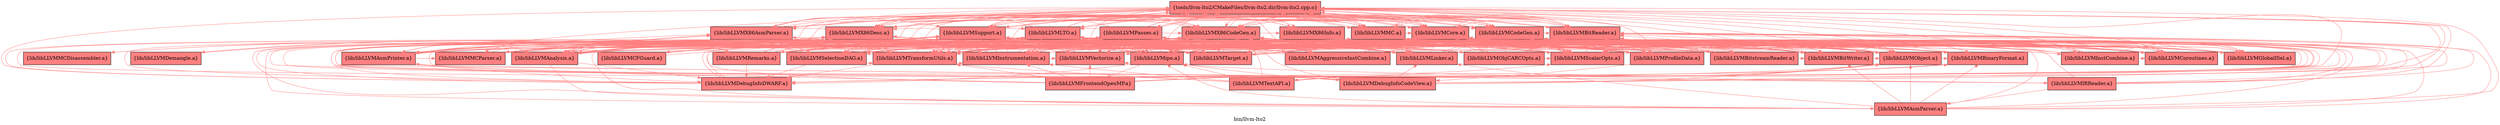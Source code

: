 digraph "bin/llvm-lto2" {
	label="bin/llvm-lto2";
	{ rank=same; Node0x5639d02b18d8;  }
	{ rank=same; Node0x5639d02b74b8; Node0x5639d02b6fb8; Node0x5639d02bbab8; Node0x5639d02bb5b8; Node0x5639d02bb0b8; Node0x5639d02babb8; Node0x5639d02ba6b8; Node0x5639d02b9cb8; Node0x5639d02b97b8; Node0x5639d02b3db8; Node0x5639d02b38b8;  }
	{ rank=same; Node0x5639d02b75a8; Node0x5639d02cd0d8; Node0x5639d02b33b8; Node0x5639d02c9398; Node0x5639d02bad98; Node0x5639d02c98e8; Node0x5639d02ca248; Node0x5639d02c4ca8; Node0x5639d02bb2e8; Node0x5639d02b2eb8; Node0x5639d02c39e8; Node0x5639d02c5c48; Node0x5639d02c77c8; Node0x5639d02c5748; Node0x5639d02ba1b8; Node0x5639d02b42b8; Node0x5639d02c7368; Node0x5639d02c7cc8; Node0x5639d02ca928; Node0x5639d02c8628; Node0x5639d02a9d18; Node0x5639d02ba708; Node0x5639d02bbb08; Node0x5639d02bb798; Node0x5639d02c4348;  }

	Node0x5639d02b18d8 [shape=record,shape=box,style=filled,fillcolor="1.000000 0.5 1",group=1,label="{tools/llvm-lto2/CMakeFiles/llvm-lto2.dir/llvm-lto2.cpp.o}"];
	Node0x5639d02b18d8 -> Node0x5639d02b74b8[color="1.000000 0.5 1"];
	Node0x5639d02b18d8 -> Node0x5639d02b6fb8[color="1.000000 0.5 1"];
	Node0x5639d02b18d8 -> Node0x5639d02bbab8[color="1.000000 0.5 1"];
	Node0x5639d02b18d8 -> Node0x5639d02bb5b8[color="1.000000 0.5 1"];
	Node0x5639d02b18d8 -> Node0x5639d02bb0b8[color="1.000000 0.5 1"];
	Node0x5639d02b18d8 -> Node0x5639d02babb8[color="1.000000 0.5 1"];
	Node0x5639d02b18d8 -> Node0x5639d02ba6b8[color="1.000000 0.5 1"];
	Node0x5639d02b18d8 -> Node0x5639d02b9cb8[color="1.000000 0.5 1"];
	Node0x5639d02b18d8 -> Node0x5639d02b97b8[color="1.000000 0.5 1"];
	Node0x5639d02b18d8 -> Node0x5639d02b3db8[color="1.000000 0.5 1"];
	Node0x5639d02b18d8 -> Node0x5639d02b38b8[color="1.000000 0.5 1"];
	Node0x5639d02b74b8 [shape=record,shape=box,style=filled,fillcolor="1.000000 0.5 1",group=1,label="{lib/libLLVMX86AsmParser.a}"];
	Node0x5639d02b74b8 -> Node0x5639d02b18d8[color="1.000000 0.5 1"];
	Node0x5639d02b74b8 -> Node0x5639d02bbab8[color="1.000000 0.5 1"];
	Node0x5639d02b74b8 -> Node0x5639d02bb5b8[color="1.000000 0.5 1"];
	Node0x5639d02b74b8 -> Node0x5639d02b97b8[color="1.000000 0.5 1"];
	Node0x5639d02b74b8 -> Node0x5639d02b38b8[color="1.000000 0.5 1"];
	Node0x5639d02b74b8 -> Node0x5639d02b75a8[color="1.000000 0.5 1"];
	Node0x5639d02b6fb8 [shape=record,shape=box,style=filled,fillcolor="1.000000 0.5 1",group=1,label="{lib/libLLVMX86CodeGen.a}"];
	Node0x5639d02b6fb8 -> Node0x5639d02bbab8[color="1.000000 0.5 1"];
	Node0x5639d02b6fb8 -> Node0x5639d02bb5b8[color="1.000000 0.5 1"];
	Node0x5639d02b6fb8 -> Node0x5639d02babb8[color="1.000000 0.5 1"];
	Node0x5639d02b6fb8 -> Node0x5639d02ba6b8[color="1.000000 0.5 1"];
	Node0x5639d02b6fb8 -> Node0x5639d02b97b8[color="1.000000 0.5 1"];
	Node0x5639d02b6fb8 -> Node0x5639d02b38b8[color="1.000000 0.5 1"];
	Node0x5639d02b6fb8 -> Node0x5639d02cd0d8[color="1.000000 0.5 1"];
	Node0x5639d02b6fb8 -> Node0x5639d02b18d8[color="1.000000 0.5 1"];
	Node0x5639d02b6fb8 -> Node0x5639d02b33b8[color="1.000000 0.5 1"];
	Node0x5639d02b6fb8 -> Node0x5639d02c9398[color="1.000000 0.5 1"];
	Node0x5639d02b6fb8 -> Node0x5639d02bad98[color="1.000000 0.5 1"];
	Node0x5639d02b6fb8 -> Node0x5639d02c98e8[color="1.000000 0.5 1"];
	Node0x5639d02b6fb8 -> Node0x5639d02ca248[color="1.000000 0.5 1"];
	Node0x5639d02b6fb8 -> Node0x5639d02c4ca8[color="1.000000 0.5 1"];
	Node0x5639d02b6fb8 -> Node0x5639d02bb2e8[color="1.000000 0.5 1"];
	Node0x5639d02bbab8 [shape=record,shape=box,style=filled,fillcolor="1.000000 0.5 1",group=1,label="{lib/libLLVMX86Desc.a}"];
	Node0x5639d02bbab8 -> Node0x5639d02b18d8[color="1.000000 0.5 1"];
	Node0x5639d02bbab8 -> Node0x5639d02b97b8[color="1.000000 0.5 1"];
	Node0x5639d02bbab8 -> Node0x5639d02b38b8[color="1.000000 0.5 1"];
	Node0x5639d02bbab8 -> Node0x5639d02b6fb8[color="1.000000 0.5 1"];
	Node0x5639d02bbab8 -> Node0x5639d02bb5b8[color="1.000000 0.5 1"];
	Node0x5639d02bbab8 -> Node0x5639d02b2eb8[color="1.000000 0.5 1"];
	Node0x5639d02bbab8 -> Node0x5639d02b74b8[color="1.000000 0.5 1"];
	Node0x5639d02bbab8 -> Node0x5639d02c39e8[color="1.000000 0.5 1"];
	Node0x5639d02bb5b8 [shape=record,shape=box,style=filled,fillcolor="1.000000 0.5 1",group=1,label="{lib/libLLVMX86Info.a}"];
	Node0x5639d02bb5b8 -> Node0x5639d02b38b8[color="1.000000 0.5 1"];
	Node0x5639d02bb0b8 [shape=record,shape=box,style=filled,fillcolor="1.000000 0.5 1",group=1,label="{lib/libLLVMBitReader.a}"];
	Node0x5639d02bb0b8 -> Node0x5639d02b18d8[color="1.000000 0.5 1"];
	Node0x5639d02bb0b8 -> Node0x5639d02b6fb8[color="1.000000 0.5 1"];
	Node0x5639d02bb0b8 -> Node0x5639d02bbab8[color="1.000000 0.5 1"];
	Node0x5639d02bb0b8 -> Node0x5639d02ba6b8[color="1.000000 0.5 1"];
	Node0x5639d02bb0b8 -> Node0x5639d02b38b8[color="1.000000 0.5 1"];
	Node0x5639d02bb0b8 -> Node0x5639d02c5c48[color="1.000000 0.5 1"];
	Node0x5639d02babb8 [shape=record,shape=box,style=filled,fillcolor="1.000000 0.5 1",group=1,label="{lib/libLLVMCodeGen.a}"];
	Node0x5639d02babb8 -> Node0x5639d02b6fb8[color="1.000000 0.5 1"];
	Node0x5639d02babb8 -> Node0x5639d02ba6b8[color="1.000000 0.5 1"];
	Node0x5639d02babb8 -> Node0x5639d02b38b8[color="1.000000 0.5 1"];
	Node0x5639d02babb8 -> Node0x5639d02bad98[color="1.000000 0.5 1"];
	Node0x5639d02babb8 -> Node0x5639d02b97b8[color="1.000000 0.5 1"];
	Node0x5639d02babb8 -> Node0x5639d02b18d8[color="1.000000 0.5 1"];
	Node0x5639d02babb8 -> Node0x5639d02bb0b8[color="1.000000 0.5 1"];
	Node0x5639d02babb8 -> Node0x5639d02bb2e8[color="1.000000 0.5 1"];
	Node0x5639d02babb8 -> Node0x5639d02bbab8[color="1.000000 0.5 1"];
	Node0x5639d02babb8 -> Node0x5639d02b33b8[color="1.000000 0.5 1"];
	Node0x5639d02babb8 -> Node0x5639d02c4ca8[color="1.000000 0.5 1"];
	Node0x5639d02babb8 -> Node0x5639d02c77c8[color="1.000000 0.5 1"];
	Node0x5639d02babb8 -> Node0x5639d02cd0d8[color="1.000000 0.5 1"];
	Node0x5639d02ba6b8 [shape=record,shape=box,style=filled,fillcolor="1.000000 0.5 1",group=1,label="{lib/libLLVMCore.a}"];
	Node0x5639d02ba6b8 -> Node0x5639d02b18d8[color="1.000000 0.5 1"];
	Node0x5639d02ba6b8 -> Node0x5639d02b6fb8[color="1.000000 0.5 1"];
	Node0x5639d02ba6b8 -> Node0x5639d02babb8[color="1.000000 0.5 1"];
	Node0x5639d02ba6b8 -> Node0x5639d02b38b8[color="1.000000 0.5 1"];
	Node0x5639d02ba6b8 -> Node0x5639d02c39e8[color="1.000000 0.5 1"];
	Node0x5639d02ba6b8 -> Node0x5639d02bbab8[color="1.000000 0.5 1"];
	Node0x5639d02ba6b8 -> Node0x5639d02bb0b8[color="1.000000 0.5 1"];
	Node0x5639d02ba6b8 -> Node0x5639d02c5748[color="1.000000 0.5 1"];
	Node0x5639d02b9cb8 [shape=record,shape=box,style=filled,fillcolor="1.000000 0.5 1",group=1,label="{lib/libLLVMLTO.a}"];
	Node0x5639d02b9cb8 -> Node0x5639d02b18d8[color="1.000000 0.5 1"];
	Node0x5639d02b9cb8 -> Node0x5639d02bbab8[color="1.000000 0.5 1"];
	Node0x5639d02b9cb8 -> Node0x5639d02bb0b8[color="1.000000 0.5 1"];
	Node0x5639d02b9cb8 -> Node0x5639d02b38b8[color="1.000000 0.5 1"];
	Node0x5639d02b9cb8 -> Node0x5639d02b6fb8[color="1.000000 0.5 1"];
	Node0x5639d02b9cb8 -> Node0x5639d02babb8[color="1.000000 0.5 1"];
	Node0x5639d02b9cb8 -> Node0x5639d02ba6b8[color="1.000000 0.5 1"];
	Node0x5639d02b9cb8 -> Node0x5639d02ba1b8[color="1.000000 0.5 1"];
	Node0x5639d02b9cb8 -> Node0x5639d02b42b8[color="1.000000 0.5 1"];
	Node0x5639d02b9cb8 -> Node0x5639d02c7368[color="1.000000 0.5 1"];
	Node0x5639d02b9cb8 -> Node0x5639d02c7cc8[color="1.000000 0.5 1"];
	Node0x5639d02b9cb8 -> Node0x5639d02bad98[color="1.000000 0.5 1"];
	Node0x5639d02b9cb8 -> Node0x5639d02b97b8[color="1.000000 0.5 1"];
	Node0x5639d02b9cb8 -> Node0x5639d02b3db8[color="1.000000 0.5 1"];
	Node0x5639d02b9cb8 -> Node0x5639d02b33b8[color="1.000000 0.5 1"];
	Node0x5639d02b9cb8 -> Node0x5639d02bb2e8[color="1.000000 0.5 1"];
	Node0x5639d02b97b8 [shape=record,shape=box,style=filled,fillcolor="1.000000 0.5 1",group=1,label="{lib/libLLVMMC.a}"];
	Node0x5639d02b97b8 -> Node0x5639d02bbab8[color="1.000000 0.5 1"];
	Node0x5639d02b97b8 -> Node0x5639d02b38b8[color="1.000000 0.5 1"];
	Node0x5639d02b97b8 -> Node0x5639d02b18d8[color="1.000000 0.5 1"];
	Node0x5639d02b97b8 -> Node0x5639d02bb0b8[color="1.000000 0.5 1"];
	Node0x5639d02b97b8 -> Node0x5639d02babb8[color="1.000000 0.5 1"];
	Node0x5639d02b97b8 -> Node0x5639d02ba6b8[color="1.000000 0.5 1"];
	Node0x5639d02b97b8 -> Node0x5639d02b74b8[color="1.000000 0.5 1"];
	Node0x5639d02b97b8 -> Node0x5639d02b6fb8[color="1.000000 0.5 1"];
	Node0x5639d02b97b8 -> Node0x5639d02c39e8[color="1.000000 0.5 1"];
	Node0x5639d02b3db8 [shape=record,shape=box,style=filled,fillcolor="1.000000 0.5 1",group=1,label="{lib/libLLVMPasses.a}"];
	Node0x5639d02b3db8 -> Node0x5639d02b18d8[color="1.000000 0.5 1"];
	Node0x5639d02b3db8 -> Node0x5639d02b6fb8[color="1.000000 0.5 1"];
	Node0x5639d02b3db8 -> Node0x5639d02bb0b8[color="1.000000 0.5 1"];
	Node0x5639d02b3db8 -> Node0x5639d02babb8[color="1.000000 0.5 1"];
	Node0x5639d02b3db8 -> Node0x5639d02ba6b8[color="1.000000 0.5 1"];
	Node0x5639d02b3db8 -> Node0x5639d02b9cb8[color="1.000000 0.5 1"];
	Node0x5639d02b3db8 -> Node0x5639d02c77c8[color="1.000000 0.5 1"];
	Node0x5639d02b3db8 -> Node0x5639d02b38b8[color="1.000000 0.5 1"];
	Node0x5639d02b3db8 -> Node0x5639d02b33b8[color="1.000000 0.5 1"];
	Node0x5639d02b3db8 -> Node0x5639d02ca928[color="1.000000 0.5 1"];
	Node0x5639d02b3db8 -> Node0x5639d02c7368[color="1.000000 0.5 1"];
	Node0x5639d02b3db8 -> Node0x5639d02c8628[color="1.000000 0.5 1"];
	Node0x5639d02b3db8 -> Node0x5639d02a9d18[color="1.000000 0.5 1"];
	Node0x5639d02b3db8 -> Node0x5639d02ba708[color="1.000000 0.5 1"];
	Node0x5639d02b3db8 -> Node0x5639d02bbb08[color="1.000000 0.5 1"];
	Node0x5639d02b3db8 -> Node0x5639d02bb798[color="1.000000 0.5 1"];
	Node0x5639d02b3db8 -> Node0x5639d02bb2e8[color="1.000000 0.5 1"];
	Node0x5639d02b3db8 -> Node0x5639d02bad98[color="1.000000 0.5 1"];
	Node0x5639d02b38b8 [shape=record,shape=box,style=filled,fillcolor="1.000000 0.5 1",group=1,label="{lib/libLLVMSupport.a}"];
	Node0x5639d02b38b8 -> Node0x5639d02b18d8[color="1.000000 0.5 1"];
	Node0x5639d02b38b8 -> Node0x5639d02b6fb8[color="1.000000 0.5 1"];
	Node0x5639d02b38b8 -> Node0x5639d02bb0b8[color="1.000000 0.5 1"];
	Node0x5639d02b38b8 -> Node0x5639d02babb8[color="1.000000 0.5 1"];
	Node0x5639d02b38b8 -> Node0x5639d02ba6b8[color="1.000000 0.5 1"];
	Node0x5639d02b38b8 -> Node0x5639d02b9cb8[color="1.000000 0.5 1"];
	Node0x5639d02b38b8 -> Node0x5639d02b42b8[color="1.000000 0.5 1"];
	Node0x5639d02b38b8 -> Node0x5639d02b97b8[color="1.000000 0.5 1"];
	Node0x5639d02b38b8 -> Node0x5639d02bbab8[color="1.000000 0.5 1"];
	Node0x5639d02b38b8 -> Node0x5639d02cd0d8[color="1.000000 0.5 1"];
	Node0x5639d02b38b8 -> Node0x5639d02c4348[color="1.000000 0.5 1"];
	Node0x5639d02b75a8 [shape=record,shape=box,style=filled,fillcolor="1.000000 0.5 1",group=1,label="{lib/libLLVMMCParser.a}"];
	Node0x5639d02b75a8 -> Node0x5639d02b18d8[color="1.000000 0.5 1"];
	Node0x5639d02b75a8 -> Node0x5639d02b74b8[color="1.000000 0.5 1"];
	Node0x5639d02b75a8 -> Node0x5639d02b6fb8[color="1.000000 0.5 1"];
	Node0x5639d02b75a8 -> Node0x5639d02bbab8[color="1.000000 0.5 1"];
	Node0x5639d02b75a8 -> Node0x5639d02bb0b8[color="1.000000 0.5 1"];
	Node0x5639d02b75a8 -> Node0x5639d02babb8[color="1.000000 0.5 1"];
	Node0x5639d02b75a8 -> Node0x5639d02b9cb8[color="1.000000 0.5 1"];
	Node0x5639d02b75a8 -> Node0x5639d02b97b8[color="1.000000 0.5 1"];
	Node0x5639d02b75a8 -> Node0x5639d02b42b8[color="1.000000 0.5 1"];
	Node0x5639d02b75a8 -> Node0x5639d02b38b8[color="1.000000 0.5 1"];
	Node0x5639d02b75a8 -> Node0x5639d02ba6b8[color="1.000000 0.5 1"];
	Node0x5639d02cd0d8 [shape=record,shape=box,style=filled,fillcolor="1.000000 0.5 1",group=1,label="{lib/libLLVMAsmPrinter.a}"];
	Node0x5639d02cd0d8 -> Node0x5639d02b18d8[color="1.000000 0.5 1"];
	Node0x5639d02cd0d8 -> Node0x5639d02b6fb8[color="1.000000 0.5 1"];
	Node0x5639d02cd0d8 -> Node0x5639d02bbab8[color="1.000000 0.5 1"];
	Node0x5639d02cd0d8 -> Node0x5639d02bb0b8[color="1.000000 0.5 1"];
	Node0x5639d02cd0d8 -> Node0x5639d02babb8[color="1.000000 0.5 1"];
	Node0x5639d02cd0d8 -> Node0x5639d02ba6b8[color="1.000000 0.5 1"];
	Node0x5639d02cd0d8 -> Node0x5639d02b9cb8[color="1.000000 0.5 1"];
	Node0x5639d02cd0d8 -> Node0x5639d02b97b8[color="1.000000 0.5 1"];
	Node0x5639d02cd0d8 -> Node0x5639d02b38b8[color="1.000000 0.5 1"];
	Node0x5639d02cd0d8 -> Node0x5639d02b33b8[color="1.000000 0.5 1"];
	Node0x5639d02cd0d8 -> Node0x5639d02bad98[color="1.000000 0.5 1"];
	Node0x5639d02cd0d8 -> Node0x5639d02c5748[color="1.000000 0.5 1"];
	Node0x5639d02cd0d8 -> Node0x5639d02c39e8[color="1.000000 0.5 1"];
	Node0x5639d02cd0d8 -> Node0x5639d02b74b8[color="1.000000 0.5 1"];
	Node0x5639d02cd0d8 -> Node0x5639d02b42b8[color="1.000000 0.5 1"];
	Node0x5639d02cd0d8 -> Node0x5639d02b75a8[color="1.000000 0.5 1"];
	Node0x5639d02cd0d8 -> Node0x5639d02c8e48[color="1.000000 0.5 1"];
	Node0x5639d02cd0d8 -> Node0x5639d02b9308[color="1.000000 0.5 1"];
	Node0x5639d02b33b8 [shape=record,shape=box,style=filled,fillcolor="1.000000 0.5 1",group=1,label="{lib/libLLVMTarget.a}"];
	Node0x5639d02b33b8 -> Node0x5639d02b6fb8[color="1.000000 0.5 1"];
	Node0x5639d02b33b8 -> Node0x5639d02babb8[color="1.000000 0.5 1"];
	Node0x5639d02b33b8 -> Node0x5639d02ba6b8[color="1.000000 0.5 1"];
	Node0x5639d02b33b8 -> Node0x5639d02b97b8[color="1.000000 0.5 1"];
	Node0x5639d02b33b8 -> Node0x5639d02b38b8[color="1.000000 0.5 1"];
	Node0x5639d02b33b8 -> Node0x5639d02b9cb8[color="1.000000 0.5 1"];
	Node0x5639d02b33b8 -> Node0x5639d02bad98[color="1.000000 0.5 1"];
	Node0x5639d02c9398 [shape=record,shape=box,style=filled,fillcolor="1.000000 0.5 1",group=1,label="{lib/libLLVMSelectionDAG.a}"];
	Node0x5639d02c9398 -> Node0x5639d02b18d8[color="1.000000 0.5 1"];
	Node0x5639d02c9398 -> Node0x5639d02b6fb8[color="1.000000 0.5 1"];
	Node0x5639d02c9398 -> Node0x5639d02babb8[color="1.000000 0.5 1"];
	Node0x5639d02c9398 -> Node0x5639d02ba6b8[color="1.000000 0.5 1"];
	Node0x5639d02c9398 -> Node0x5639d02b38b8[color="1.000000 0.5 1"];
	Node0x5639d02c9398 -> Node0x5639d02bad98[color="1.000000 0.5 1"];
	Node0x5639d02c9398 -> Node0x5639d02b97b8[color="1.000000 0.5 1"];
	Node0x5639d02c9398 -> Node0x5639d02bb0b8[color="1.000000 0.5 1"];
	Node0x5639d02c9398 -> Node0x5639d02b33b8[color="1.000000 0.5 1"];
	Node0x5639d02c9398 -> Node0x5639d02c8e48[color="1.000000 0.5 1"];
	Node0x5639d02c9398 -> Node0x5639d02c98e8[color="1.000000 0.5 1"];
	Node0x5639d02c9398 -> Node0x5639d02bb2e8[color="1.000000 0.5 1"];
	Node0x5639d02bad98 [shape=record,shape=box,style=filled,fillcolor="1.000000 0.5 1",group=1,label="{lib/libLLVMAnalysis.a}"];
	Node0x5639d02bad98 -> Node0x5639d02b18d8[color="1.000000 0.5 1"];
	Node0x5639d02bad98 -> Node0x5639d02b6fb8[color="1.000000 0.5 1"];
	Node0x5639d02bad98 -> Node0x5639d02ba6b8[color="1.000000 0.5 1"];
	Node0x5639d02bad98 -> Node0x5639d02b3db8[color="1.000000 0.5 1"];
	Node0x5639d02bad98 -> Node0x5639d02c77c8[color="1.000000 0.5 1"];
	Node0x5639d02bad98 -> Node0x5639d02b38b8[color="1.000000 0.5 1"];
	Node0x5639d02bad98 -> Node0x5639d02bb0b8[color="1.000000 0.5 1"];
	Node0x5639d02bad98 -> Node0x5639d02babb8[color="1.000000 0.5 1"];
	Node0x5639d02bad98 -> Node0x5639d02c7368[color="1.000000 0.5 1"];
	Node0x5639d02bad98 -> Node0x5639d02ba708[color="1.000000 0.5 1"];
	Node0x5639d02bad98 -> Node0x5639d02b9cb8[color="1.000000 0.5 1"];
	Node0x5639d02bad98 -> Node0x5639d02c8e48[color="1.000000 0.5 1"];
	Node0x5639d02bad98 -> Node0x5639d02ca928[color="1.000000 0.5 1"];
	Node0x5639d02bad98 -> Node0x5639d02c9398[color="1.000000 0.5 1"];
	Node0x5639d02bad98 -> Node0x5639d02bbb08[color="1.000000 0.5 1"];
	Node0x5639d02bad98 -> Node0x5639d02a9d18[color="1.000000 0.5 1"];
	Node0x5639d02bad98 -> Node0x5639d02c4ca8[color="1.000000 0.5 1"];
	Node0x5639d02bad98 -> Node0x5639d02bb2e8[color="1.000000 0.5 1"];
	Node0x5639d02bad98 -> Node0x5639d02c98e8[color="1.000000 0.5 1"];
	Node0x5639d02bad98 -> Node0x5639d02c39e8[color="1.000000 0.5 1"];
	Node0x5639d02bad98 -> Node0x5639d02b42b8[color="1.000000 0.5 1"];
	Node0x5639d02bad98 -> Node0x5639d02b9858[color="1.000000 0.5 1"];
	Node0x5639d02c98e8 [shape=record,shape=box,style=filled,fillcolor="1.000000 0.5 1",group=1,label="{lib/libLLVMGlobalISel.a}"];
	Node0x5639d02c98e8 -> Node0x5639d02b6fb8[color="1.000000 0.5 1"];
	Node0x5639d02c98e8 -> Node0x5639d02babb8[color="1.000000 0.5 1"];
	Node0x5639d02c98e8 -> Node0x5639d02ba6b8[color="1.000000 0.5 1"];
	Node0x5639d02c98e8 -> Node0x5639d02b38b8[color="1.000000 0.5 1"];
	Node0x5639d02c98e8 -> Node0x5639d02b18d8[color="1.000000 0.5 1"];
	Node0x5639d02c98e8 -> Node0x5639d02b97b8[color="1.000000 0.5 1"];
	Node0x5639d02c98e8 -> Node0x5639d02b33b8[color="1.000000 0.5 1"];
	Node0x5639d02c98e8 -> Node0x5639d02c9398[color="1.000000 0.5 1"];
	Node0x5639d02c98e8 -> Node0x5639d02bad98[color="1.000000 0.5 1"];
	Node0x5639d02c98e8 -> Node0x5639d02bb2e8[color="1.000000 0.5 1"];
	Node0x5639d02ca248 [shape=record,shape=box,style=filled,fillcolor="1.000000 0.5 1",group=1,label="{lib/libLLVMCFGuard.a}"];
	Node0x5639d02ca248 -> Node0x5639d02b6fb8[color="1.000000 0.5 1"];
	Node0x5639d02ca248 -> Node0x5639d02ba6b8[color="1.000000 0.5 1"];
	Node0x5639d02ca248 -> Node0x5639d02b38b8[color="1.000000 0.5 1"];
	Node0x5639d02c4ca8 [shape=record,shape=box,style=filled,fillcolor="1.000000 0.5 1",group=1,label="{lib/libLLVMProfileData.a}"];
	Node0x5639d02c4ca8 -> Node0x5639d02b18d8[color="1.000000 0.5 1"];
	Node0x5639d02c4ca8 -> Node0x5639d02b6fb8[color="1.000000 0.5 1"];
	Node0x5639d02c4ca8 -> Node0x5639d02bb0b8[color="1.000000 0.5 1"];
	Node0x5639d02c4ca8 -> Node0x5639d02babb8[color="1.000000 0.5 1"];
	Node0x5639d02c4ca8 -> Node0x5639d02ba6b8[color="1.000000 0.5 1"];
	Node0x5639d02c4ca8 -> Node0x5639d02b38b8[color="1.000000 0.5 1"];
	Node0x5639d02c4ca8 -> Node0x5639d02c7368[color="1.000000 0.5 1"];
	Node0x5639d02c4ca8 -> Node0x5639d02ba708[color="1.000000 0.5 1"];
	Node0x5639d02c4ca8 -> Node0x5639d02bbab8[color="1.000000 0.5 1"];
	Node0x5639d02c4ca8 -> Node0x5639d02bad98[color="1.000000 0.5 1"];
	Node0x5639d02c4ca8 -> Node0x5639d02b9cb8[color="1.000000 0.5 1"];
	Node0x5639d02c4ca8 -> Node0x5639d02b97b8[color="1.000000 0.5 1"];
	Node0x5639d02c4ca8 -> Node0x5639d02b42b8[color="1.000000 0.5 1"];
	Node0x5639d02c4ca8 -> Node0x5639d02b9308[color="1.000000 0.5 1"];
	Node0x5639d02bb2e8 [shape=record,shape=box,style=filled,fillcolor="1.000000 0.5 1",group=1,label="{lib/libLLVMTransformUtils.a}"];
	Node0x5639d02bb2e8 -> Node0x5639d02b18d8[color="1.000000 0.5 1"];
	Node0x5639d02bb2e8 -> Node0x5639d02b6fb8[color="1.000000 0.5 1"];
	Node0x5639d02bb2e8 -> Node0x5639d02ba6b8[color="1.000000 0.5 1"];
	Node0x5639d02bb2e8 -> Node0x5639d02b38b8[color="1.000000 0.5 1"];
	Node0x5639d02bb2e8 -> Node0x5639d02b42b8[color="1.000000 0.5 1"];
	Node0x5639d02bb2e8 -> Node0x5639d02babb8[color="1.000000 0.5 1"];
	Node0x5639d02bb2e8 -> Node0x5639d02c8e48[color="1.000000 0.5 1"];
	Node0x5639d02bb2e8 -> Node0x5639d02c9398[color="1.000000 0.5 1"];
	Node0x5639d02bb2e8 -> Node0x5639d02c7368[color="1.000000 0.5 1"];
	Node0x5639d02bb2e8 -> Node0x5639d02bad98[color="1.000000 0.5 1"];
	Node0x5639d02bb2e8 -> Node0x5639d02c98e8[color="1.000000 0.5 1"];
	Node0x5639d02bb2e8 -> Node0x5639d02b3db8[color="1.000000 0.5 1"];
	Node0x5639d02bb2e8 -> Node0x5639d02c77c8[color="1.000000 0.5 1"];
	Node0x5639d02bb2e8 -> Node0x5639d02bb0b8[color="1.000000 0.5 1"];
	Node0x5639d02bb2e8 -> Node0x5639d02b9cb8[color="1.000000 0.5 1"];
	Node0x5639d02bb2e8 -> Node0x5639d02ca928[color="1.000000 0.5 1"];
	Node0x5639d02bb2e8 -> Node0x5639d02cd0d8[color="1.000000 0.5 1"];
	Node0x5639d02bb2e8 -> Node0x5639d02bbb08[color="1.000000 0.5 1"];
	Node0x5639d02bb2e8 -> Node0x5639d02c7cc8[color="1.000000 0.5 1"];
	Node0x5639d02bb2e8 -> Node0x5639d02a9d18[color="1.000000 0.5 1"];
	Node0x5639d02bb2e8 -> Node0x5639d02ba708[color="1.000000 0.5 1"];
	Node0x5639d02bb2e8 -> Node0x5639d02ba1b8[color="1.000000 0.5 1"];
	Node0x5639d02b2eb8 [shape=record,shape=box,style=filled,fillcolor="1.000000 0.5 1",group=1,label="{lib/libLLVMMCDisassembler.a}"];
	Node0x5639d02b2eb8 -> Node0x5639d02b38b8[color="1.000000 0.5 1"];
	Node0x5639d02c39e8 [shape=record,shape=box,style=filled,fillcolor="1.000000 0.5 1",group=1,label="{lib/libLLVMBinaryFormat.a}"];
	Node0x5639d02c39e8 -> Node0x5639d02ba6b8[color="1.000000 0.5 1"];
	Node0x5639d02c39e8 -> Node0x5639d02b38b8[color="1.000000 0.5 1"];
	Node0x5639d02c39e8 -> Node0x5639d02c8e48[color="1.000000 0.5 1"];
	Node0x5639d02c39e8 -> Node0x5639d02b18d8[color="1.000000 0.5 1"];
	Node0x5639d02c5c48 [shape=record,shape=box,style=filled,fillcolor="1.000000 0.5 1",group=1,label="{lib/libLLVMBitstreamReader.a}"];
	Node0x5639d02c5c48 -> Node0x5639d02bbab8[color="1.000000 0.5 1"];
	Node0x5639d02c5c48 -> Node0x5639d02bb0b8[color="1.000000 0.5 1"];
	Node0x5639d02c5c48 -> Node0x5639d02ba6b8[color="1.000000 0.5 1"];
	Node0x5639d02c5c48 -> Node0x5639d02b38b8[color="1.000000 0.5 1"];
	Node0x5639d02c5c48 -> Node0x5639d02c7cc8[color="1.000000 0.5 1"];
	Node0x5639d02c77c8 [shape=record,shape=box,style=filled,fillcolor="1.000000 0.5 1",group=1,label="{lib/libLLVMScalarOpts.a}"];
	Node0x5639d02c77c8 -> Node0x5639d02b18d8[color="1.000000 0.5 1"];
	Node0x5639d02c77c8 -> Node0x5639d02b6fb8[color="1.000000 0.5 1"];
	Node0x5639d02c77c8 -> Node0x5639d02babb8[color="1.000000 0.5 1"];
	Node0x5639d02c77c8 -> Node0x5639d02ba6b8[color="1.000000 0.5 1"];
	Node0x5639d02c77c8 -> Node0x5639d02b38b8[color="1.000000 0.5 1"];
	Node0x5639d02c77c8 -> Node0x5639d02c7368[color="1.000000 0.5 1"];
	Node0x5639d02c77c8 -> Node0x5639d02bad98[color="1.000000 0.5 1"];
	Node0x5639d02c77c8 -> Node0x5639d02b3db8[color="1.000000 0.5 1"];
	Node0x5639d02c77c8 -> Node0x5639d02bb2e8[color="1.000000 0.5 1"];
	Node0x5639d02c77c8 -> Node0x5639d02ca928[color="1.000000 0.5 1"];
	Node0x5639d02c77c8 -> Node0x5639d02c9398[color="1.000000 0.5 1"];
	Node0x5639d02c77c8 -> Node0x5639d02bb0b8[color="1.000000 0.5 1"];
	Node0x5639d02c77c8 -> Node0x5639d02c7cc8[color="1.000000 0.5 1"];
	Node0x5639d02c5748 [shape=record,shape=box,style=filled,fillcolor="1.000000 0.5 1",group=1,label="{lib/libLLVMRemarks.a}"];
	Node0x5639d02c5748 -> Node0x5639d02b18d8[color="1.000000 0.5 1"];
	Node0x5639d02c5748 -> Node0x5639d02b38b8[color="1.000000 0.5 1"];
	Node0x5639d02c5748 -> Node0x5639d02bb0b8[color="1.000000 0.5 1"];
	Node0x5639d02c5748 -> Node0x5639d02babb8[color="1.000000 0.5 1"];
	Node0x5639d02c5748 -> Node0x5639d02ba6b8[color="1.000000 0.5 1"];
	Node0x5639d02c5748 -> Node0x5639d02c7cc8[color="1.000000 0.5 1"];
	Node0x5639d02c5748 -> Node0x5639d02bbab8[color="1.000000 0.5 1"];
	Node0x5639d02c5748 -> Node0x5639d02b42b8[color="1.000000 0.5 1"];
	Node0x5639d02c5748 -> Node0x5639d02c8e48[color="1.000000 0.5 1"];
	Node0x5639d02c5748 -> Node0x5639d02c5c48[color="1.000000 0.5 1"];
	Node0x5639d02ba1b8 [shape=record,shape=box,style=filled,fillcolor="1.000000 0.5 1",group=1,label="{lib/libLLVMLinker.a}"];
	Node0x5639d02ba1b8 -> Node0x5639d02b6fb8[color="1.000000 0.5 1"];
	Node0x5639d02ba1b8 -> Node0x5639d02bb0b8[color="1.000000 0.5 1"];
	Node0x5639d02ba1b8 -> Node0x5639d02babb8[color="1.000000 0.5 1"];
	Node0x5639d02ba1b8 -> Node0x5639d02ba6b8[color="1.000000 0.5 1"];
	Node0x5639d02ba1b8 -> Node0x5639d02b9cb8[color="1.000000 0.5 1"];
	Node0x5639d02ba1b8 -> Node0x5639d02b42b8[color="1.000000 0.5 1"];
	Node0x5639d02ba1b8 -> Node0x5639d02b38b8[color="1.000000 0.5 1"];
	Node0x5639d02ba1b8 -> Node0x5639d02bb2e8[color="1.000000 0.5 1"];
	Node0x5639d02b42b8 [shape=record,shape=box,style=filled,fillcolor="1.000000 0.5 1",group=1,label="{lib/libLLVMObject.a}"];
	Node0x5639d02b42b8 -> Node0x5639d02b18d8[color="1.000000 0.5 1"];
	Node0x5639d02b42b8 -> Node0x5639d02bb0b8[color="1.000000 0.5 1"];
	Node0x5639d02b42b8 -> Node0x5639d02ba6b8[color="1.000000 0.5 1"];
	Node0x5639d02b42b8 -> Node0x5639d02b9cb8[color="1.000000 0.5 1"];
	Node0x5639d02b42b8 -> Node0x5639d02b38b8[color="1.000000 0.5 1"];
	Node0x5639d02b42b8 -> Node0x5639d02c39e8[color="1.000000 0.5 1"];
	Node0x5639d02b42b8 -> Node0x5639d02b6fb8[color="1.000000 0.5 1"];
	Node0x5639d02b42b8 -> Node0x5639d02b97b8[color="1.000000 0.5 1"];
	Node0x5639d02b42b8 -> Node0x5639d02bbab8[color="1.000000 0.5 1"];
	Node0x5639d02b42b8 -> Node0x5639d02b74b8[color="1.000000 0.5 1"];
	Node0x5639d02b42b8 -> Node0x5639d02babb8[color="1.000000 0.5 1"];
	Node0x5639d02b42b8 -> Node0x5639d02b75a8[color="1.000000 0.5 1"];
	Node0x5639d02b42b8 -> Node0x5639d02b9218[color="1.000000 0.5 1"];
	Node0x5639d02c7368 [shape=record,shape=box,style=filled,fillcolor="1.000000 0.5 1",group=1,label="{lib/libLLVMipo.a}"];
	Node0x5639d02c7368 -> Node0x5639d02b6fb8[color="1.000000 0.5 1"];
	Node0x5639d02c7368 -> Node0x5639d02babb8[color="1.000000 0.5 1"];
	Node0x5639d02c7368 -> Node0x5639d02ba6b8[color="1.000000 0.5 1"];
	Node0x5639d02c7368 -> Node0x5639d02b38b8[color="1.000000 0.5 1"];
	Node0x5639d02c7368 -> Node0x5639d02bb2e8[color="1.000000 0.5 1"];
	Node0x5639d02c7368 -> Node0x5639d02bad98[color="1.000000 0.5 1"];
	Node0x5639d02c7368 -> Node0x5639d02b3db8[color="1.000000 0.5 1"];
	Node0x5639d02c7368 -> Node0x5639d02c8e48[color="1.000000 0.5 1"];
	Node0x5639d02c7368 -> Node0x5639d02b18d8[color="1.000000 0.5 1"];
	Node0x5639d02c7368 -> Node0x5639d02bb0b8[color="1.000000 0.5 1"];
	Node0x5639d02c7368 -> Node0x5639d02c9398[color="1.000000 0.5 1"];
	Node0x5639d02c7368 -> Node0x5639d02ca928[color="1.000000 0.5 1"];
	Node0x5639d02c7368 -> Node0x5639d02cd0d8[color="1.000000 0.5 1"];
	Node0x5639d02c7368 -> Node0x5639d02b9cb8[color="1.000000 0.5 1"];
	Node0x5639d02c7368 -> Node0x5639d02ba1b8[color="1.000000 0.5 1"];
	Node0x5639d02c7368 -> Node0x5639d02b9da8[color="1.000000 0.5 1"];
	Node0x5639d02c7368 -> Node0x5639d02ba258[color="1.000000 0.5 1"];
	Node0x5639d02c7368 -> Node0x5639d02c98e8[color="1.000000 0.5 1"];
	Node0x5639d02c7368 -> Node0x5639d02c77c8[color="1.000000 0.5 1"];
	Node0x5639d02c7368 -> Node0x5639d02c8628[color="1.000000 0.5 1"];
	Node0x5639d02c7368 -> Node0x5639d02a9d18[color="1.000000 0.5 1"];
	Node0x5639d02c7368 -> Node0x5639d02ba708[color="1.000000 0.5 1"];
	Node0x5639d02c7368 -> Node0x5639d02bbb08[color="1.000000 0.5 1"];
	Node0x5639d02c7368 -> Node0x5639d02b42b8[color="1.000000 0.5 1"];
	Node0x5639d02c7368 -> Node0x5639d02c4ca8[color="1.000000 0.5 1"];
	Node0x5639d02c7368 -> Node0x5639d02c7cc8[color="1.000000 0.5 1"];
	Node0x5639d02c7cc8 [shape=record,shape=box,style=filled,fillcolor="1.000000 0.5 1",group=1,label="{lib/libLLVMBitWriter.a}"];
	Node0x5639d02c7cc8 -> Node0x5639d02b18d8[color="1.000000 0.5 1"];
	Node0x5639d02c7cc8 -> Node0x5639d02b6fb8[color="1.000000 0.5 1"];
	Node0x5639d02c7cc8 -> Node0x5639d02bb0b8[color="1.000000 0.5 1"];
	Node0x5639d02c7cc8 -> Node0x5639d02babb8[color="1.000000 0.5 1"];
	Node0x5639d02c7cc8 -> Node0x5639d02ba6b8[color="1.000000 0.5 1"];
	Node0x5639d02c7cc8 -> Node0x5639d02b9cb8[color="1.000000 0.5 1"];
	Node0x5639d02c7cc8 -> Node0x5639d02b97b8[color="1.000000 0.5 1"];
	Node0x5639d02c7cc8 -> Node0x5639d02b42b8[color="1.000000 0.5 1"];
	Node0x5639d02c7cc8 -> Node0x5639d02b38b8[color="1.000000 0.5 1"];
	Node0x5639d02c7cc8 -> Node0x5639d02bad98[color="1.000000 0.5 1"];
	Node0x5639d02b9218 [shape=record,shape=box,style=filled,fillcolor="1.000000 0.5 1",group=1,label="{lib/libLLVMTextAPI.a}"];
	Node0x5639d02b9218 -> Node0x5639d02b38b8[color="1.000000 0.5 1"];
	Node0x5639d02b9218 -> Node0x5639d02b18d8[color="1.000000 0.5 1"];
	Node0x5639d02b9218 -> Node0x5639d02bb0b8[color="1.000000 0.5 1"];
	Node0x5639d02b9218 -> Node0x5639d02babb8[color="1.000000 0.5 1"];
	Node0x5639d02b9218 -> Node0x5639d02b42b8[color="1.000000 0.5 1"];
	Node0x5639d02b9218 -> Node0x5639d02c7368[color="1.000000 0.5 1"];
	Node0x5639d02b9218 -> Node0x5639d02b6fb8[color="1.000000 0.5 1"];
	Node0x5639d02b9218 -> Node0x5639d02ba708[color="1.000000 0.5 1"];
	Node0x5639d02b9218 -> Node0x5639d02bb2e8[color="1.000000 0.5 1"];
	Node0x5639d02b9218 -> Node0x5639d02bbab8[color="1.000000 0.5 1"];
	Node0x5639d02ca928 [shape=record,shape=box,style=filled,fillcolor="1.000000 0.5 1",group=1,label="{lib/libLLVMCoroutines.a}"];
	Node0x5639d02ca928 -> Node0x5639d02b6fb8[color="1.000000 0.5 1"];
	Node0x5639d02ca928 -> Node0x5639d02ba6b8[color="1.000000 0.5 1"];
	Node0x5639d02ca928 -> Node0x5639d02b38b8[color="1.000000 0.5 1"];
	Node0x5639d02ca928 -> Node0x5639d02c77c8[color="1.000000 0.5 1"];
	Node0x5639d02ca928 -> Node0x5639d02babb8[color="1.000000 0.5 1"];
	Node0x5639d02ca928 -> Node0x5639d02c7368[color="1.000000 0.5 1"];
	Node0x5639d02ca928 -> Node0x5639d02bb2e8[color="1.000000 0.5 1"];
	Node0x5639d02ca928 -> Node0x5639d02bad98[color="1.000000 0.5 1"];
	Node0x5639d02ca928 -> Node0x5639d02b18d8[color="1.000000 0.5 1"];
	Node0x5639d02ca928 -> Node0x5639d02bb0b8[color="1.000000 0.5 1"];
	Node0x5639d02ca928 -> Node0x5639d02b3db8[color="1.000000 0.5 1"];
	Node0x5639d02c8628 [shape=record,shape=box,style=filled,fillcolor="1.000000 0.5 1",group=1,label="{lib/libLLVMAggressiveInstCombine.a}"];
	Node0x5639d02c8628 -> Node0x5639d02b6fb8[color="1.000000 0.5 1"];
	Node0x5639d02c8628 -> Node0x5639d02babb8[color="1.000000 0.5 1"];
	Node0x5639d02c8628 -> Node0x5639d02ba6b8[color="1.000000 0.5 1"];
	Node0x5639d02c8628 -> Node0x5639d02b38b8[color="1.000000 0.5 1"];
	Node0x5639d02c8628 -> Node0x5639d02bb2e8[color="1.000000 0.5 1"];
	Node0x5639d02c8628 -> Node0x5639d02bad98[color="1.000000 0.5 1"];
	Node0x5639d02a9d18 [shape=record,shape=box,style=filled,fillcolor="1.000000 0.5 1",group=1,label="{lib/libLLVMVectorize.a}"];
	Node0x5639d02a9d18 -> Node0x5639d02b6fb8[color="1.000000 0.5 1"];
	Node0x5639d02a9d18 -> Node0x5639d02babb8[color="1.000000 0.5 1"];
	Node0x5639d02a9d18 -> Node0x5639d02ba6b8[color="1.000000 0.5 1"];
	Node0x5639d02a9d18 -> Node0x5639d02b3db8[color="1.000000 0.5 1"];
	Node0x5639d02a9d18 -> Node0x5639d02b38b8[color="1.000000 0.5 1"];
	Node0x5639d02a9d18 -> Node0x5639d02c98e8[color="1.000000 0.5 1"];
	Node0x5639d02a9d18 -> Node0x5639d02ca928[color="1.000000 0.5 1"];
	Node0x5639d02a9d18 -> Node0x5639d02c77c8[color="1.000000 0.5 1"];
	Node0x5639d02a9d18 -> Node0x5639d02bb2e8[color="1.000000 0.5 1"];
	Node0x5639d02a9d18 -> Node0x5639d02bad98[color="1.000000 0.5 1"];
	Node0x5639d02a9d18 -> Node0x5639d02b18d8[color="1.000000 0.5 1"];
	Node0x5639d02a9d18 -> Node0x5639d02bb0b8[color="1.000000 0.5 1"];
	Node0x5639d02a9d18 -> Node0x5639d02c7368[color="1.000000 0.5 1"];
	Node0x5639d02a9d18 -> Node0x5639d02c8628[color="1.000000 0.5 1"];
	Node0x5639d02ba708 [shape=record,shape=box,style=filled,fillcolor="1.000000 0.5 1",group=1,label="{lib/libLLVMInstrumentation.a}"];
	Node0x5639d02ba708 -> Node0x5639d02b18d8[color="1.000000 0.5 1"];
	Node0x5639d02ba708 -> Node0x5639d02b6fb8[color="1.000000 0.5 1"];
	Node0x5639d02ba708 -> Node0x5639d02bb0b8[color="1.000000 0.5 1"];
	Node0x5639d02ba708 -> Node0x5639d02babb8[color="1.000000 0.5 1"];
	Node0x5639d02ba708 -> Node0x5639d02ba6b8[color="1.000000 0.5 1"];
	Node0x5639d02ba708 -> Node0x5639d02b97b8[color="1.000000 0.5 1"];
	Node0x5639d02ba708 -> Node0x5639d02b38b8[color="1.000000 0.5 1"];
	Node0x5639d02ba708 -> Node0x5639d02bb2e8[color="1.000000 0.5 1"];
	Node0x5639d02ba708 -> Node0x5639d02bad98[color="1.000000 0.5 1"];
	Node0x5639d02ba708 -> Node0x5639d02c7368[color="1.000000 0.5 1"];
	Node0x5639d02ba708 -> Node0x5639d02c4ca8[color="1.000000 0.5 1"];
	Node0x5639d02ba708 -> Node0x5639d02c77c8[color="1.000000 0.5 1"];
	Node0x5639d02ba708 -> Node0x5639d02a9d18[color="1.000000 0.5 1"];
	Node0x5639d02ba708 -> Node0x5639d02ca928[color="1.000000 0.5 1"];
	Node0x5639d02ba708 -> Node0x5639d02b9cb8[color="1.000000 0.5 1"];
	Node0x5639d02ba708 -> Node0x5639d02b42b8[color="1.000000 0.5 1"];
	Node0x5639d02ba708 -> Node0x5639d02b3db8[color="1.000000 0.5 1"];
	Node0x5639d02bbb08 [shape=record,shape=box,style=filled,fillcolor="1.000000 0.5 1",group=1,label="{lib/libLLVMInstCombine.a}"];
	Node0x5639d02bbb08 -> Node0x5639d02b18d8[color="1.000000 0.5 1"];
	Node0x5639d02bbb08 -> Node0x5639d02b6fb8[color="1.000000 0.5 1"];
	Node0x5639d02bbb08 -> Node0x5639d02bb0b8[color="1.000000 0.5 1"];
	Node0x5639d02bbb08 -> Node0x5639d02babb8[color="1.000000 0.5 1"];
	Node0x5639d02bbb08 -> Node0x5639d02ba6b8[color="1.000000 0.5 1"];
	Node0x5639d02bbb08 -> Node0x5639d02b38b8[color="1.000000 0.5 1"];
	Node0x5639d02bbb08 -> Node0x5639d02c9398[color="1.000000 0.5 1"];
	Node0x5639d02bbb08 -> Node0x5639d02ca928[color="1.000000 0.5 1"];
	Node0x5639d02bbb08 -> Node0x5639d02c77c8[color="1.000000 0.5 1"];
	Node0x5639d02bbb08 -> Node0x5639d02a9d18[color="1.000000 0.5 1"];
	Node0x5639d02bbb08 -> Node0x5639d02bb2e8[color="1.000000 0.5 1"];
	Node0x5639d02bbb08 -> Node0x5639d02bad98[color="1.000000 0.5 1"];
	Node0x5639d02bbb08 -> Node0x5639d02c7368[color="1.000000 0.5 1"];
	Node0x5639d02bbb08 -> Node0x5639d02c98e8[color="1.000000 0.5 1"];
	Node0x5639d02bbb08 -> Node0x5639d02c7cc8[color="1.000000 0.5 1"];
	Node0x5639d02bbb08 -> Node0x5639d02ba708[color="1.000000 0.5 1"];
	Node0x5639d02bb798 [shape=record,shape=box,style=filled,fillcolor="1.000000 0.5 1",group=1,label="{lib/libLLVMObjCARCOpts.a}"];
	Node0x5639d02bb798 -> Node0x5639d02b6fb8[color="1.000000 0.5 1"];
	Node0x5639d02bb798 -> Node0x5639d02babb8[color="1.000000 0.5 1"];
	Node0x5639d02bb798 -> Node0x5639d02ba6b8[color="1.000000 0.5 1"];
	Node0x5639d02bb798 -> Node0x5639d02c77c8[color="1.000000 0.5 1"];
	Node0x5639d02bb798 -> Node0x5639d02b38b8[color="1.000000 0.5 1"];
	Node0x5639d02bb798 -> Node0x5639d02ba708[color="1.000000 0.5 1"];
	Node0x5639d02bb798 -> Node0x5639d02bb2e8[color="1.000000 0.5 1"];
	Node0x5639d02bb798 -> Node0x5639d02bad98[color="1.000000 0.5 1"];
	Node0x5639d02bb798 -> Node0x5639d02bb0b8[color="1.000000 0.5 1"];
	Node0x5639d02c8e48 [shape=record,shape=box,style=filled,fillcolor="1.000000 0.5 1",group=1,label="{lib/libLLVMDebugInfoDWARF.a}"];
	Node0x5639d02c8e48 -> Node0x5639d02bbab8[color="1.000000 0.5 1"];
	Node0x5639d02c8e48 -> Node0x5639d02babb8[color="1.000000 0.5 1"];
	Node0x5639d02c8e48 -> Node0x5639d02b97b8[color="1.000000 0.5 1"];
	Node0x5639d02c8e48 -> Node0x5639d02b38b8[color="1.000000 0.5 1"];
	Node0x5639d02c8e48 -> Node0x5639d02c39e8[color="1.000000 0.5 1"];
	Node0x5639d02c8e48 -> Node0x5639d02b18d8[color="1.000000 0.5 1"];
	Node0x5639d02c8e48 -> Node0x5639d02bb0b8[color="1.000000 0.5 1"];
	Node0x5639d02c8e48 -> Node0x5639d02ba6b8[color="1.000000 0.5 1"];
	Node0x5639d02c8e48 -> Node0x5639d02b9cb8[color="1.000000 0.5 1"];
	Node0x5639d02c8e48 -> Node0x5639d02b42b8[color="1.000000 0.5 1"];
	Node0x5639d02c8e48 -> Node0x5639d02b6fb8[color="1.000000 0.5 1"];
	Node0x5639d02c8e48 -> Node0x5639d02b3db8[color="1.000000 0.5 1"];
	Node0x5639d02b9308 [shape=record,shape=box,style=filled,fillcolor="1.000000 0.5 1",group=1,label="{lib/libLLVMDebugInfoCodeView.a}"];
	Node0x5639d02b9308 -> Node0x5639d02b18d8[color="1.000000 0.5 1"];
	Node0x5639d02b9308 -> Node0x5639d02bb0b8[color="1.000000 0.5 1"];
	Node0x5639d02b9308 -> Node0x5639d02b38b8[color="1.000000 0.5 1"];
	Node0x5639d02b9308 -> Node0x5639d02b42b8[color="1.000000 0.5 1"];
	Node0x5639d02b9308 -> Node0x5639d02cd0d8[color="1.000000 0.5 1"];
	Node0x5639d02b9308 -> Node0x5639d02c7368[color="1.000000 0.5 1"];
	Node0x5639d02b9308 -> Node0x5639d02b6fb8[color="1.000000 0.5 1"];
	Node0x5639d02b9308 -> Node0x5639d02ba1b8[color="1.000000 0.5 1"];
	Node0x5639d02b9308 -> Node0x5639d02ba6b8[color="1.000000 0.5 1"];
	Node0x5639d02b9308 -> Node0x5639d02b9cb8[color="1.000000 0.5 1"];
	Node0x5639d02b9da8 [shape=record,shape=box,style=filled,fillcolor="1.000000 0.5 1",group=1,label="{lib/libLLVMIRReader.a}"];
	Node0x5639d02b9da8 -> Node0x5639d02b18d8[color="1.000000 0.5 1"];
	Node0x5639d02b9da8 -> Node0x5639d02bb0b8[color="1.000000 0.5 1"];
	Node0x5639d02b9da8 -> Node0x5639d02babb8[color="1.000000 0.5 1"];
	Node0x5639d02b9da8 -> Node0x5639d02ba6b8[color="1.000000 0.5 1"];
	Node0x5639d02b9da8 -> Node0x5639d02b9cb8[color="1.000000 0.5 1"];
	Node0x5639d02b9da8 -> Node0x5639d02b97b8[color="1.000000 0.5 1"];
	Node0x5639d02b9da8 -> Node0x5639d02b38b8[color="1.000000 0.5 1"];
	Node0x5639d02b9da8 -> Node0x5639d02b9858[color="1.000000 0.5 1"];
	Node0x5639d02ba258 [shape=record,shape=box,style=filled,fillcolor="1.000000 0.5 1",group=1,label="{lib/libLLVMFrontendOpenMP.a}"];
	Node0x5639d02ba258 -> Node0x5639d02b18d8[color="1.000000 0.5 1"];
	Node0x5639d02ba258 -> Node0x5639d02b6fb8[color="1.000000 0.5 1"];
	Node0x5639d02ba258 -> Node0x5639d02babb8[color="1.000000 0.5 1"];
	Node0x5639d02ba258 -> Node0x5639d02ba6b8[color="1.000000 0.5 1"];
	Node0x5639d02ba258 -> Node0x5639d02b3db8[color="1.000000 0.5 1"];
	Node0x5639d02ba258 -> Node0x5639d02b38b8[color="1.000000 0.5 1"];
	Node0x5639d02ba258 -> Node0x5639d02c77c8[color="1.000000 0.5 1"];
	Node0x5639d02ba258 -> Node0x5639d02a9d18[color="1.000000 0.5 1"];
	Node0x5639d02ba258 -> Node0x5639d02ba708[color="1.000000 0.5 1"];
	Node0x5639d02ba258 -> Node0x5639d02bb2e8[color="1.000000 0.5 1"];
	Node0x5639d02b9858 [shape=record,shape=box,style=filled,fillcolor="1.000000 0.5 1",group=1,label="{lib/libLLVMAsmParser.a}"];
	Node0x5639d02b9858 -> Node0x5639d02b18d8[color="1.000000 0.5 1"];
	Node0x5639d02b9858 -> Node0x5639d02b6fb8[color="1.000000 0.5 1"];
	Node0x5639d02b9858 -> Node0x5639d02bb0b8[color="1.000000 0.5 1"];
	Node0x5639d02b9858 -> Node0x5639d02ba6b8[color="1.000000 0.5 1"];
	Node0x5639d02b9858 -> Node0x5639d02b97b8[color="1.000000 0.5 1"];
	Node0x5639d02b9858 -> Node0x5639d02b42b8[color="1.000000 0.5 1"];
	Node0x5639d02b9858 -> Node0x5639d02b38b8[color="1.000000 0.5 1"];
	Node0x5639d02b9858 -> Node0x5639d02babb8[color="1.000000 0.5 1"];
	Node0x5639d02b9858 -> Node0x5639d02b9cb8[color="1.000000 0.5 1"];
	Node0x5639d02b9858 -> Node0x5639d02ba1b8[color="1.000000 0.5 1"];
	Node0x5639d02b9858 -> Node0x5639d02c7368[color="1.000000 0.5 1"];
	Node0x5639d02b9858 -> Node0x5639d02c7cc8[color="1.000000 0.5 1"];
	Node0x5639d02b9858 -> Node0x5639d02c39e8[color="1.000000 0.5 1"];
	Node0x5639d02c4348 [shape=record,shape=box,style=filled,fillcolor="1.000000 0.5 1",group=1,label="{lib/libLLVMDemangle.a}"];
	Node0x5639d02c4348 -> Node0x5639d02b38b8[color="1.000000 0.5 1"];
}
